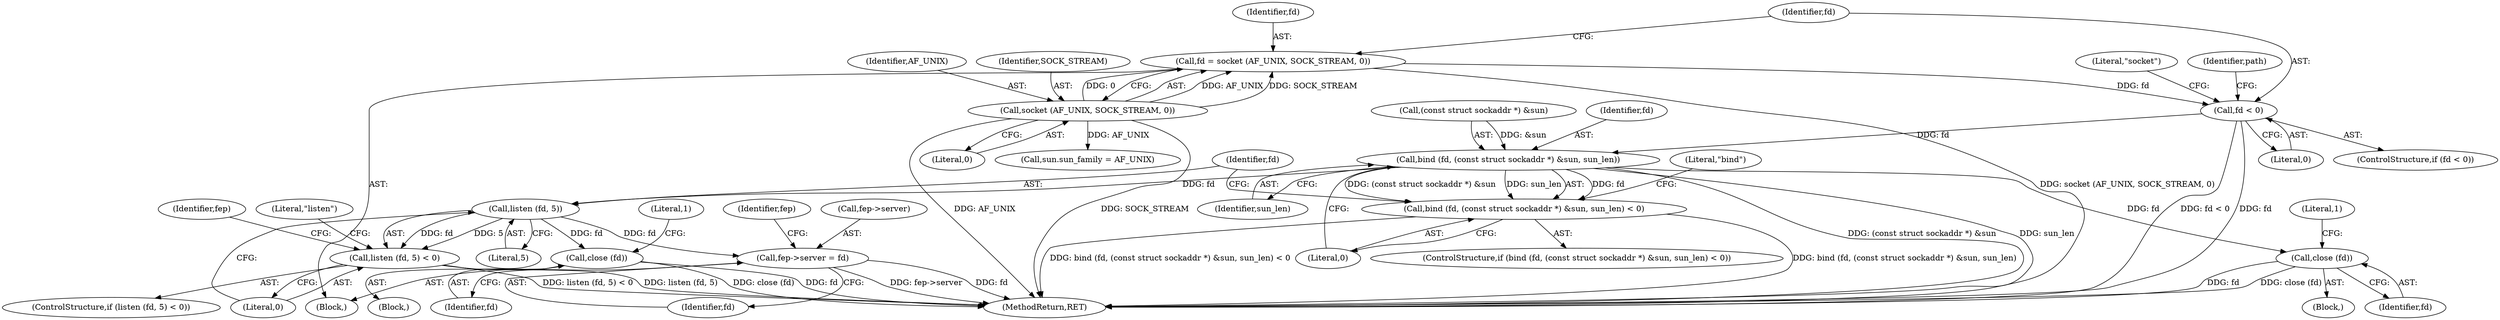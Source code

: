 digraph "0_libfep_293d9d3f@API" {
"1000107" [label="(Call,fd = socket (AF_UNIX, SOCK_STREAM, 0))"];
"1000109" [label="(Call,socket (AF_UNIX, SOCK_STREAM, 0))"];
"1000114" [label="(Call,fd < 0)"];
"1000188" [label="(Call,bind (fd, (const struct sockaddr *) &sun, sun_len))"];
"1000187" [label="(Call,bind (fd, (const struct sockaddr *) &sun, sun_len) < 0)"];
"1000201" [label="(Call,close (fd))"];
"1000208" [label="(Call,listen (fd, 5))"];
"1000207" [label="(Call,listen (fd, 5) < 0)"];
"1000217" [label="(Call,close (fd))"];
"1000222" [label="(Call,fep->server = fd)"];
"1000210" [label="(Literal,5)"];
"1000217" [label="(Call,close (fd))"];
"1000229" [label="(Identifier,fep)"];
"1000195" [label="(Literal,0)"];
"1000234" [label="(MethodReturn,RET)"];
"1000201" [label="(Call,close (fd))"];
"1000202" [label="(Identifier,fd)"];
"1000194" [label="(Identifier,sun_len)"];
"1000223" [label="(Call,fep->server)"];
"1000218" [label="(Identifier,fd)"];
"1000198" [label="(Literal,\"bind\")"];
"1000114" [label="(Call,fd < 0)"];
"1000112" [label="(Literal,0)"];
"1000224" [label="(Identifier,fep)"];
"1000158" [label="(Call,sun.sun_family = AF_UNIX)"];
"1000189" [label="(Identifier,fd)"];
"1000214" [label="(Literal,\"listen\")"];
"1000209" [label="(Identifier,fd)"];
"1000190" [label="(Call,(const struct sockaddr *) &sun)"];
"1000205" [label="(Literal,1)"];
"1000207" [label="(Call,listen (fd, 5) < 0)"];
"1000222" [label="(Call,fep->server = fd)"];
"1000221" [label="(Literal,1)"];
"1000188" [label="(Call,bind (fd, (const struct sockaddr *) &sun, sun_len))"];
"1000109" [label="(Call,socket (AF_UNIX, SOCK_STREAM, 0))"];
"1000187" [label="(Call,bind (fd, (const struct sockaddr *) &sun, sun_len) < 0)"];
"1000110" [label="(Identifier,AF_UNIX)"];
"1000119" [label="(Literal,\"socket\")"];
"1000124" [label="(Identifier,path)"];
"1000211" [label="(Literal,0)"];
"1000113" [label="(ControlStructure,if (fd < 0))"];
"1000226" [label="(Identifier,fd)"];
"1000108" [label="(Identifier,fd)"];
"1000206" [label="(ControlStructure,if (listen (fd, 5) < 0))"];
"1000115" [label="(Identifier,fd)"];
"1000116" [label="(Literal,0)"];
"1000208" [label="(Call,listen (fd, 5))"];
"1000102" [label="(Block,)"];
"1000111" [label="(Identifier,SOCK_STREAM)"];
"1000186" [label="(ControlStructure,if (bind (fd, (const struct sockaddr *) &sun, sun_len) < 0))"];
"1000107" [label="(Call,fd = socket (AF_UNIX, SOCK_STREAM, 0))"];
"1000212" [label="(Block,)"];
"1000196" [label="(Block,)"];
"1000107" -> "1000102"  [label="AST: "];
"1000107" -> "1000109"  [label="CFG: "];
"1000108" -> "1000107"  [label="AST: "];
"1000109" -> "1000107"  [label="AST: "];
"1000115" -> "1000107"  [label="CFG: "];
"1000107" -> "1000234"  [label="DDG: socket (AF_UNIX, SOCK_STREAM, 0)"];
"1000109" -> "1000107"  [label="DDG: AF_UNIX"];
"1000109" -> "1000107"  [label="DDG: SOCK_STREAM"];
"1000109" -> "1000107"  [label="DDG: 0"];
"1000107" -> "1000114"  [label="DDG: fd"];
"1000109" -> "1000112"  [label="CFG: "];
"1000110" -> "1000109"  [label="AST: "];
"1000111" -> "1000109"  [label="AST: "];
"1000112" -> "1000109"  [label="AST: "];
"1000109" -> "1000234"  [label="DDG: AF_UNIX"];
"1000109" -> "1000234"  [label="DDG: SOCK_STREAM"];
"1000109" -> "1000158"  [label="DDG: AF_UNIX"];
"1000114" -> "1000113"  [label="AST: "];
"1000114" -> "1000116"  [label="CFG: "];
"1000115" -> "1000114"  [label="AST: "];
"1000116" -> "1000114"  [label="AST: "];
"1000119" -> "1000114"  [label="CFG: "];
"1000124" -> "1000114"  [label="CFG: "];
"1000114" -> "1000234"  [label="DDG: fd < 0"];
"1000114" -> "1000234"  [label="DDG: fd"];
"1000114" -> "1000188"  [label="DDG: fd"];
"1000188" -> "1000187"  [label="AST: "];
"1000188" -> "1000194"  [label="CFG: "];
"1000189" -> "1000188"  [label="AST: "];
"1000190" -> "1000188"  [label="AST: "];
"1000194" -> "1000188"  [label="AST: "];
"1000195" -> "1000188"  [label="CFG: "];
"1000188" -> "1000234"  [label="DDG: (const struct sockaddr *) &sun"];
"1000188" -> "1000234"  [label="DDG: sun_len"];
"1000188" -> "1000187"  [label="DDG: fd"];
"1000188" -> "1000187"  [label="DDG: (const struct sockaddr *) &sun"];
"1000188" -> "1000187"  [label="DDG: sun_len"];
"1000190" -> "1000188"  [label="DDG: &sun"];
"1000188" -> "1000201"  [label="DDG: fd"];
"1000188" -> "1000208"  [label="DDG: fd"];
"1000187" -> "1000186"  [label="AST: "];
"1000187" -> "1000195"  [label="CFG: "];
"1000195" -> "1000187"  [label="AST: "];
"1000198" -> "1000187"  [label="CFG: "];
"1000209" -> "1000187"  [label="CFG: "];
"1000187" -> "1000234"  [label="DDG: bind (fd, (const struct sockaddr *) &sun, sun_len)"];
"1000187" -> "1000234"  [label="DDG: bind (fd, (const struct sockaddr *) &sun, sun_len) < 0"];
"1000201" -> "1000196"  [label="AST: "];
"1000201" -> "1000202"  [label="CFG: "];
"1000202" -> "1000201"  [label="AST: "];
"1000205" -> "1000201"  [label="CFG: "];
"1000201" -> "1000234"  [label="DDG: close (fd)"];
"1000201" -> "1000234"  [label="DDG: fd"];
"1000208" -> "1000207"  [label="AST: "];
"1000208" -> "1000210"  [label="CFG: "];
"1000209" -> "1000208"  [label="AST: "];
"1000210" -> "1000208"  [label="AST: "];
"1000211" -> "1000208"  [label="CFG: "];
"1000208" -> "1000207"  [label="DDG: fd"];
"1000208" -> "1000207"  [label="DDG: 5"];
"1000208" -> "1000217"  [label="DDG: fd"];
"1000208" -> "1000222"  [label="DDG: fd"];
"1000207" -> "1000206"  [label="AST: "];
"1000207" -> "1000211"  [label="CFG: "];
"1000211" -> "1000207"  [label="AST: "];
"1000214" -> "1000207"  [label="CFG: "];
"1000224" -> "1000207"  [label="CFG: "];
"1000207" -> "1000234"  [label="DDG: listen (fd, 5) < 0"];
"1000207" -> "1000234"  [label="DDG: listen (fd, 5)"];
"1000217" -> "1000212"  [label="AST: "];
"1000217" -> "1000218"  [label="CFG: "];
"1000218" -> "1000217"  [label="AST: "];
"1000221" -> "1000217"  [label="CFG: "];
"1000217" -> "1000234"  [label="DDG: close (fd)"];
"1000217" -> "1000234"  [label="DDG: fd"];
"1000222" -> "1000102"  [label="AST: "];
"1000222" -> "1000226"  [label="CFG: "];
"1000223" -> "1000222"  [label="AST: "];
"1000226" -> "1000222"  [label="AST: "];
"1000229" -> "1000222"  [label="CFG: "];
"1000222" -> "1000234"  [label="DDG: fep->server"];
"1000222" -> "1000234"  [label="DDG: fd"];
}
